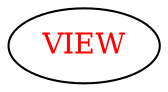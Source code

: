 digraph dependencyGraph {
 concentrate=true;
 ranksep="2.0";
 rankdir="LR"; 
 splines="ortho";
"VIEW" [fontcolor="red"];
}
